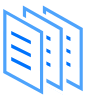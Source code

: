 <mxfile version="24.4.13" type="github">
  <diagram name="第 1 页" id="51orhLIGN2AkyH9BwsTD">
    <mxGraphModel dx="691" dy="438" grid="1" gridSize="10" guides="1" tooltips="1" connect="1" arrows="1" fold="1" page="1" pageScale="1" pageWidth="827" pageHeight="1169" math="0" shadow="0">
      <root>
        <mxCell id="0" />
        <mxCell id="1" parent="0" />
        <mxCell id="eV-kveOOjgJbcYbDGXLr-5" value="" style="image;aspect=fixed;perimeter=ellipsePerimeter;html=1;align=center;shadow=0;dashed=0;spacingTop=3;image=img/lib/active_directory/documents.svg;" vertex="1" parent="1">
          <mxGeometry x="90" y="120" width="33" height="50" as="geometry" />
        </mxCell>
        <mxCell id="eV-kveOOjgJbcYbDGXLr-4" value="" style="image;aspect=fixed;perimeter=ellipsePerimeter;html=1;align=center;shadow=0;dashed=0;spacingTop=3;image=img/lib/active_directory/documents.svg;" vertex="1" parent="1">
          <mxGeometry x="80" y="120" width="33" height="50" as="geometry" />
        </mxCell>
      </root>
    </mxGraphModel>
  </diagram>
</mxfile>
